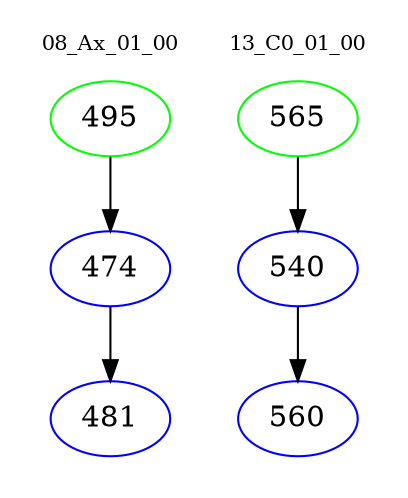 digraph{
subgraph cluster_0 {
color = white
label = "08_Ax_01_00";
fontsize=10;
T0_495 [label="495", color="green"]
T0_495 -> T0_474 [color="black"]
T0_474 [label="474", color="blue"]
T0_474 -> T0_481 [color="black"]
T0_481 [label="481", color="blue"]
}
subgraph cluster_1 {
color = white
label = "13_C0_01_00";
fontsize=10;
T1_565 [label="565", color="green"]
T1_565 -> T1_540 [color="black"]
T1_540 [label="540", color="blue"]
T1_540 -> T1_560 [color="black"]
T1_560 [label="560", color="blue"]
}
}
